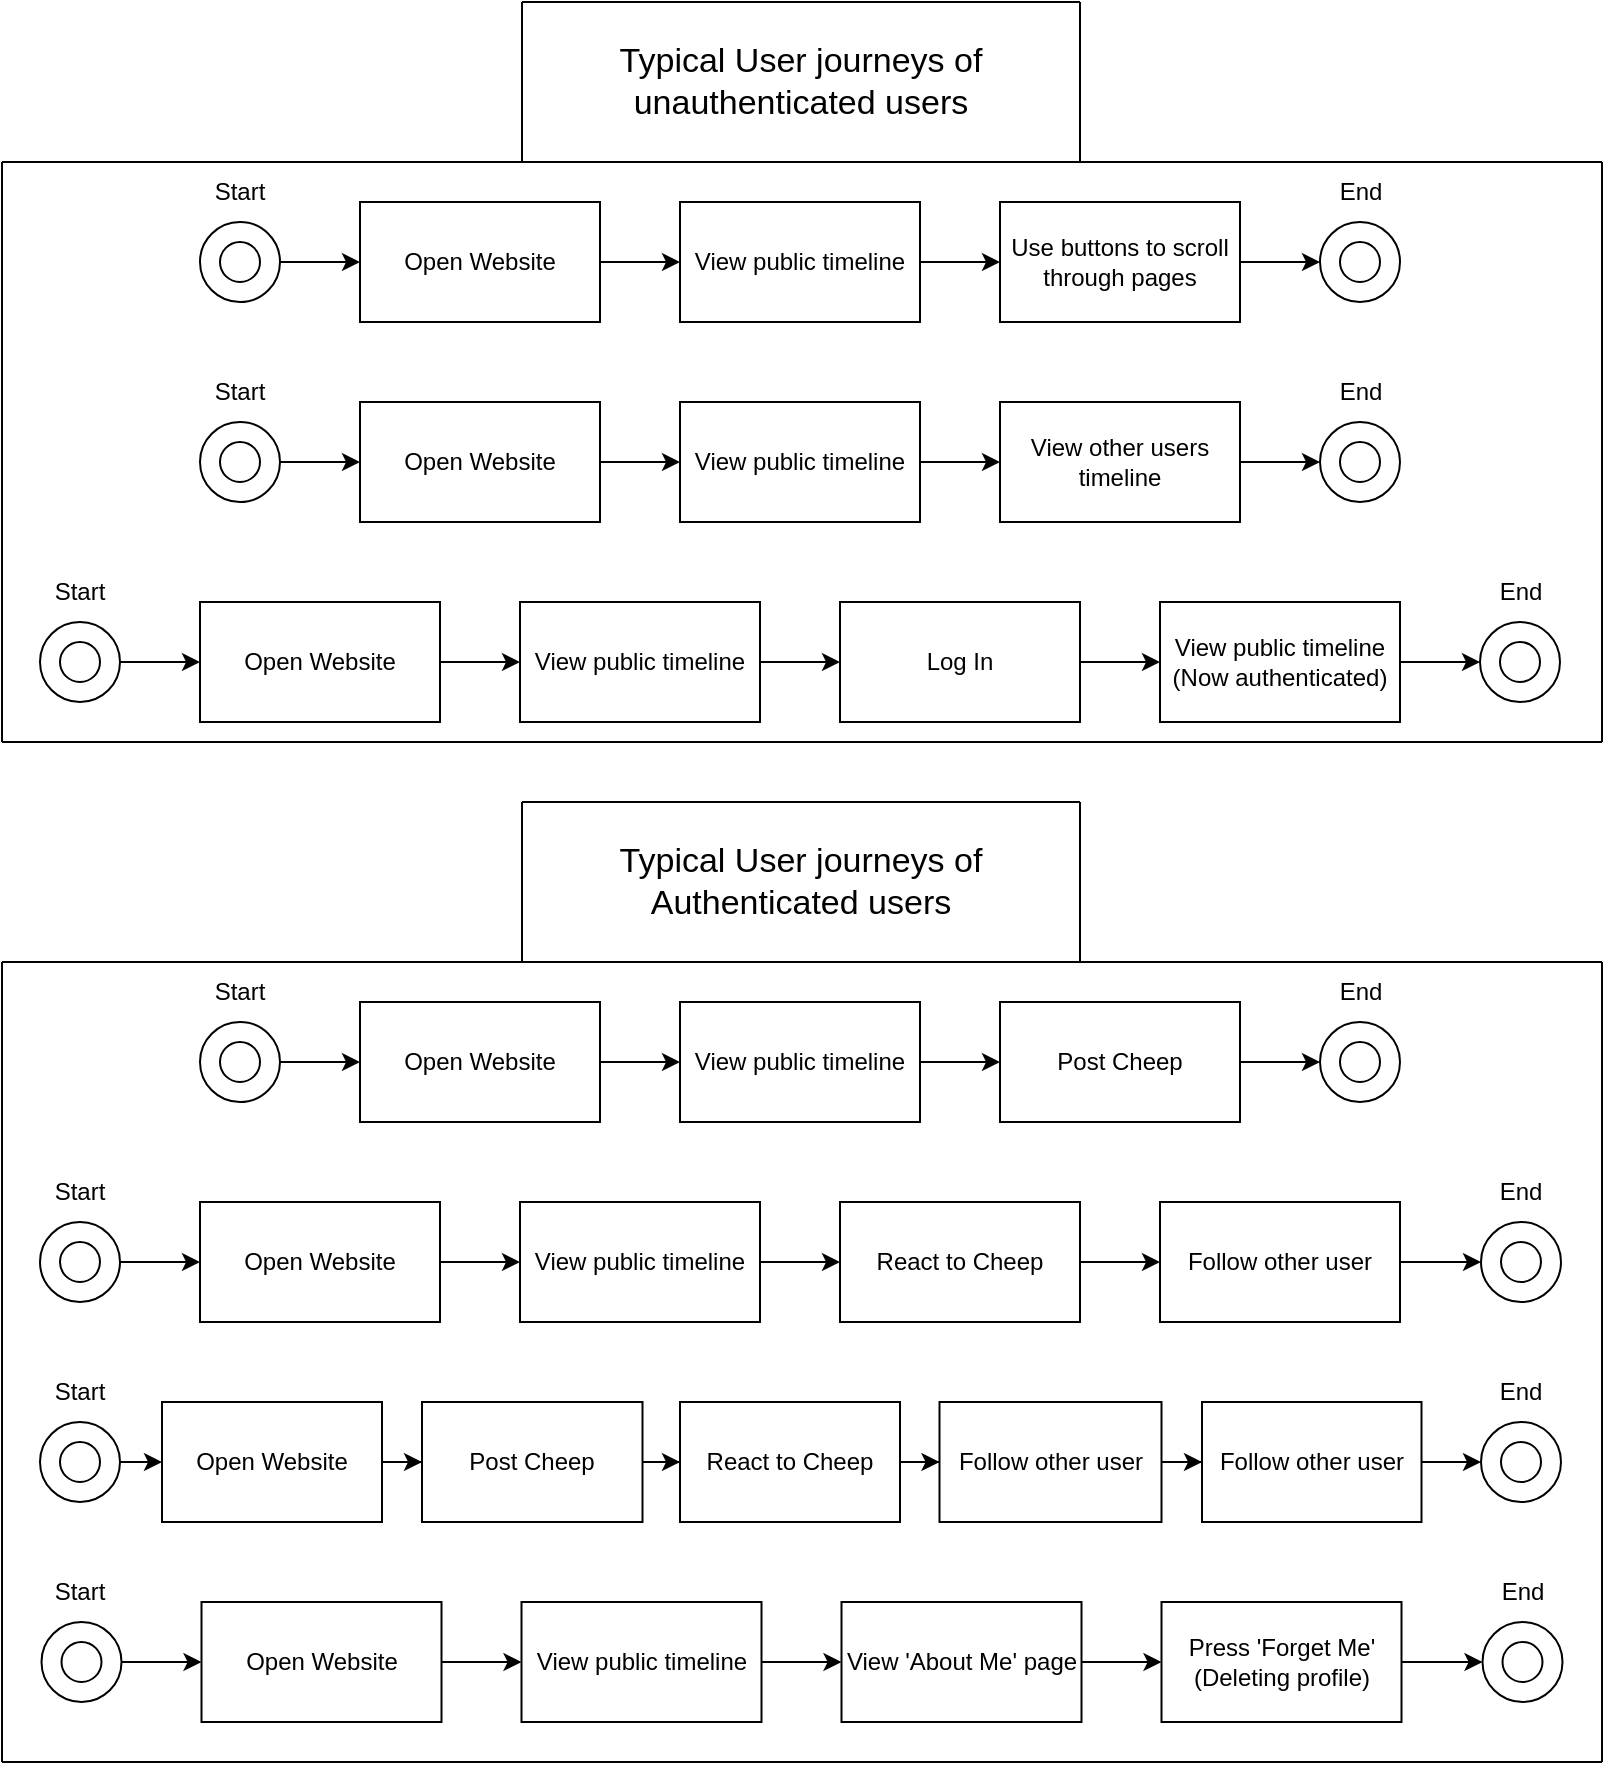 <mxfile version="22.1.11" type="device">
  <diagram name="Side-1" id="FqVeTr-tsVZ-Dn4XAbSK">
    <mxGraphModel dx="1434" dy="738" grid="0" gridSize="10" guides="1" tooltips="1" connect="1" arrows="1" fold="1" page="1" pageScale="1" pageWidth="827" pageHeight="1169" background="#ffffff" math="0" shadow="0">
      <root>
        <mxCell id="0" />
        <mxCell id="1" parent="0" />
        <mxCell id="ghTpwiykco7RXsNXicl3-4" value="" style="edgeStyle=orthogonalEdgeStyle;rounded=0;orthogonalLoop=1;jettySize=auto;html=1;" parent="1" source="ghTpwiykco7RXsNXicl3-1" target="ghTpwiykco7RXsNXicl3-3" edge="1">
          <mxGeometry relative="1" as="geometry" />
        </mxCell>
        <mxCell id="ghTpwiykco7RXsNXicl3-1" value="" style="ellipse;whiteSpace=wrap;html=1;aspect=fixed;" parent="1" vertex="1">
          <mxGeometry x="119" y="150" width="40" height="40" as="geometry" />
        </mxCell>
        <mxCell id="ghTpwiykco7RXsNXicl3-2" value="Start" style="text;html=1;strokeColor=none;fillColor=none;align=center;verticalAlign=middle;whiteSpace=wrap;rounded=0;" parent="1" vertex="1">
          <mxGeometry x="109" y="120" width="60" height="30" as="geometry" />
        </mxCell>
        <mxCell id="ghTpwiykco7RXsNXicl3-6" value="" style="edgeStyle=orthogonalEdgeStyle;rounded=0;orthogonalLoop=1;jettySize=auto;html=1;" parent="1" source="ghTpwiykco7RXsNXicl3-3" target="ghTpwiykco7RXsNXicl3-5" edge="1">
          <mxGeometry relative="1" as="geometry" />
        </mxCell>
        <mxCell id="ghTpwiykco7RXsNXicl3-3" value="Open Website" style="whiteSpace=wrap;html=1;" parent="1" vertex="1">
          <mxGeometry x="199" y="140" width="120" height="60" as="geometry" />
        </mxCell>
        <mxCell id="ghTpwiykco7RXsNXicl3-8" value="" style="edgeStyle=orthogonalEdgeStyle;rounded=0;orthogonalLoop=1;jettySize=auto;html=1;" parent="1" source="ghTpwiykco7RXsNXicl3-5" target="ghTpwiykco7RXsNXicl3-7" edge="1">
          <mxGeometry relative="1" as="geometry" />
        </mxCell>
        <mxCell id="ghTpwiykco7RXsNXicl3-5" value="View public timeline" style="whiteSpace=wrap;html=1;" parent="1" vertex="1">
          <mxGeometry x="359" y="140" width="120" height="60" as="geometry" />
        </mxCell>
        <mxCell id="ghTpwiykco7RXsNXicl3-10" value="" style="edgeStyle=orthogonalEdgeStyle;rounded=0;orthogonalLoop=1;jettySize=auto;html=1;" parent="1" source="ghTpwiykco7RXsNXicl3-7" target="ghTpwiykco7RXsNXicl3-9" edge="1">
          <mxGeometry relative="1" as="geometry" />
        </mxCell>
        <mxCell id="ghTpwiykco7RXsNXicl3-7" value="Use buttons to scroll through pages" style="whiteSpace=wrap;html=1;" parent="1" vertex="1">
          <mxGeometry x="519" y="140" width="120" height="60" as="geometry" />
        </mxCell>
        <mxCell id="ghTpwiykco7RXsNXicl3-9" value="" style="ellipse;whiteSpace=wrap;html=1;" parent="1" vertex="1">
          <mxGeometry x="679" y="150" width="40" height="40" as="geometry" />
        </mxCell>
        <mxCell id="ghTpwiykco7RXsNXicl3-11" value="End" style="text;html=1;align=center;verticalAlign=middle;resizable=0;points=[];autosize=1;strokeColor=none;fillColor=none;" parent="1" vertex="1">
          <mxGeometry x="679" y="120" width="40" height="30" as="geometry" />
        </mxCell>
        <mxCell id="ghTpwiykco7RXsNXicl3-12" value="" style="ellipse;whiteSpace=wrap;html=1;aspect=fixed;" parent="1" vertex="1">
          <mxGeometry x="129" y="160" width="20" height="20" as="geometry" />
        </mxCell>
        <mxCell id="ghTpwiykco7RXsNXicl3-13" value="" style="ellipse;whiteSpace=wrap;html=1;aspect=fixed;" parent="1" vertex="1">
          <mxGeometry x="689" y="160" width="20" height="20" as="geometry" />
        </mxCell>
        <mxCell id="ghTpwiykco7RXsNXicl3-14" value="" style="edgeStyle=orthogonalEdgeStyle;rounded=0;orthogonalLoop=1;jettySize=auto;html=1;" parent="1" source="ghTpwiykco7RXsNXicl3-15" target="ghTpwiykco7RXsNXicl3-18" edge="1">
          <mxGeometry relative="1" as="geometry" />
        </mxCell>
        <mxCell id="ghTpwiykco7RXsNXicl3-15" value="" style="ellipse;whiteSpace=wrap;html=1;aspect=fixed;" parent="1" vertex="1">
          <mxGeometry x="119" y="250" width="40" height="40" as="geometry" />
        </mxCell>
        <mxCell id="ghTpwiykco7RXsNXicl3-16" value="Start" style="text;html=1;strokeColor=none;fillColor=none;align=center;verticalAlign=middle;whiteSpace=wrap;rounded=0;" parent="1" vertex="1">
          <mxGeometry x="109" y="220" width="60" height="30" as="geometry" />
        </mxCell>
        <mxCell id="ghTpwiykco7RXsNXicl3-17" value="" style="edgeStyle=orthogonalEdgeStyle;rounded=0;orthogonalLoop=1;jettySize=auto;html=1;" parent="1" source="ghTpwiykco7RXsNXicl3-18" target="ghTpwiykco7RXsNXicl3-20" edge="1">
          <mxGeometry relative="1" as="geometry" />
        </mxCell>
        <mxCell id="ghTpwiykco7RXsNXicl3-18" value="Open Website" style="whiteSpace=wrap;html=1;" parent="1" vertex="1">
          <mxGeometry x="199" y="240" width="120" height="60" as="geometry" />
        </mxCell>
        <mxCell id="ghTpwiykco7RXsNXicl3-19" value="" style="edgeStyle=orthogonalEdgeStyle;rounded=0;orthogonalLoop=1;jettySize=auto;html=1;" parent="1" source="ghTpwiykco7RXsNXicl3-20" target="ghTpwiykco7RXsNXicl3-22" edge="1">
          <mxGeometry relative="1" as="geometry" />
        </mxCell>
        <mxCell id="ghTpwiykco7RXsNXicl3-20" value="View public timeline" style="whiteSpace=wrap;html=1;" parent="1" vertex="1">
          <mxGeometry x="359" y="240" width="120" height="60" as="geometry" />
        </mxCell>
        <mxCell id="ghTpwiykco7RXsNXicl3-21" value="" style="edgeStyle=orthogonalEdgeStyle;rounded=0;orthogonalLoop=1;jettySize=auto;html=1;" parent="1" source="ghTpwiykco7RXsNXicl3-22" target="ghTpwiykco7RXsNXicl3-23" edge="1">
          <mxGeometry relative="1" as="geometry" />
        </mxCell>
        <mxCell id="ghTpwiykco7RXsNXicl3-22" value="View other users timeline" style="whiteSpace=wrap;html=1;" parent="1" vertex="1">
          <mxGeometry x="519" y="240" width="120" height="60" as="geometry" />
        </mxCell>
        <mxCell id="ghTpwiykco7RXsNXicl3-23" value="" style="ellipse;whiteSpace=wrap;html=1;" parent="1" vertex="1">
          <mxGeometry x="679" y="250" width="40" height="40" as="geometry" />
        </mxCell>
        <mxCell id="ghTpwiykco7RXsNXicl3-24" value="End" style="text;html=1;align=center;verticalAlign=middle;resizable=0;points=[];autosize=1;strokeColor=none;fillColor=none;" parent="1" vertex="1">
          <mxGeometry x="679" y="220" width="40" height="30" as="geometry" />
        </mxCell>
        <mxCell id="ghTpwiykco7RXsNXicl3-25" value="" style="ellipse;whiteSpace=wrap;html=1;aspect=fixed;" parent="1" vertex="1">
          <mxGeometry x="129" y="260" width="20" height="20" as="geometry" />
        </mxCell>
        <mxCell id="ghTpwiykco7RXsNXicl3-26" value="" style="ellipse;whiteSpace=wrap;html=1;aspect=fixed;" parent="1" vertex="1">
          <mxGeometry x="689" y="260" width="20" height="20" as="geometry" />
        </mxCell>
        <mxCell id="ghTpwiykco7RXsNXicl3-27" value="" style="edgeStyle=orthogonalEdgeStyle;rounded=0;orthogonalLoop=1;jettySize=auto;html=1;" parent="1" source="ghTpwiykco7RXsNXicl3-28" target="ghTpwiykco7RXsNXicl3-31" edge="1">
          <mxGeometry relative="1" as="geometry" />
        </mxCell>
        <mxCell id="ghTpwiykco7RXsNXicl3-28" value="" style="ellipse;whiteSpace=wrap;html=1;aspect=fixed;" parent="1" vertex="1">
          <mxGeometry x="39" y="350" width="40" height="40" as="geometry" />
        </mxCell>
        <mxCell id="ghTpwiykco7RXsNXicl3-29" value="Start" style="text;html=1;strokeColor=none;fillColor=none;align=center;verticalAlign=middle;whiteSpace=wrap;rounded=0;" parent="1" vertex="1">
          <mxGeometry x="29" y="320" width="60" height="30" as="geometry" />
        </mxCell>
        <mxCell id="ghTpwiykco7RXsNXicl3-30" value="" style="edgeStyle=orthogonalEdgeStyle;rounded=0;orthogonalLoop=1;jettySize=auto;html=1;" parent="1" source="ghTpwiykco7RXsNXicl3-31" target="ghTpwiykco7RXsNXicl3-33" edge="1">
          <mxGeometry relative="1" as="geometry" />
        </mxCell>
        <mxCell id="ghTpwiykco7RXsNXicl3-31" value="Open Website" style="whiteSpace=wrap;html=1;" parent="1" vertex="1">
          <mxGeometry x="119" y="340" width="120" height="60" as="geometry" />
        </mxCell>
        <mxCell id="ghTpwiykco7RXsNXicl3-43" value="" style="edgeStyle=orthogonalEdgeStyle;rounded=0;orthogonalLoop=1;jettySize=auto;html=1;" parent="1" source="ghTpwiykco7RXsNXicl3-33" target="ghTpwiykco7RXsNXicl3-42" edge="1">
          <mxGeometry relative="1" as="geometry" />
        </mxCell>
        <mxCell id="ghTpwiykco7RXsNXicl3-33" value="View public timeline" style="whiteSpace=wrap;html=1;" parent="1" vertex="1">
          <mxGeometry x="279" y="340" width="120" height="60" as="geometry" />
        </mxCell>
        <mxCell id="ghTpwiykco7RXsNXicl3-34" value="" style="edgeStyle=orthogonalEdgeStyle;rounded=0;orthogonalLoop=1;jettySize=auto;html=1;" parent="1" source="ghTpwiykco7RXsNXicl3-35" target="ghTpwiykco7RXsNXicl3-36" edge="1">
          <mxGeometry relative="1" as="geometry" />
        </mxCell>
        <mxCell id="ghTpwiykco7RXsNXicl3-35" value="View public timeline&lt;br&gt;(Now authenticated)" style="whiteSpace=wrap;html=1;" parent="1" vertex="1">
          <mxGeometry x="599" y="340" width="120" height="60" as="geometry" />
        </mxCell>
        <mxCell id="ghTpwiykco7RXsNXicl3-36" value="" style="ellipse;whiteSpace=wrap;html=1;" parent="1" vertex="1">
          <mxGeometry x="759" y="350" width="40" height="40" as="geometry" />
        </mxCell>
        <mxCell id="ghTpwiykco7RXsNXicl3-37" value="End" style="text;html=1;align=center;verticalAlign=middle;resizable=0;points=[];autosize=1;strokeColor=none;fillColor=none;" parent="1" vertex="1">
          <mxGeometry x="759" y="320" width="40" height="30" as="geometry" />
        </mxCell>
        <mxCell id="ghTpwiykco7RXsNXicl3-38" value="" style="ellipse;whiteSpace=wrap;html=1;aspect=fixed;" parent="1" vertex="1">
          <mxGeometry x="49" y="360" width="20" height="20" as="geometry" />
        </mxCell>
        <mxCell id="ghTpwiykco7RXsNXicl3-39" value="" style="ellipse;whiteSpace=wrap;html=1;aspect=fixed;" parent="1" vertex="1">
          <mxGeometry x="769" y="360" width="20" height="20" as="geometry" />
        </mxCell>
        <mxCell id="ghTpwiykco7RXsNXicl3-44" value="" style="edgeStyle=orthogonalEdgeStyle;rounded=0;orthogonalLoop=1;jettySize=auto;html=1;" parent="1" source="ghTpwiykco7RXsNXicl3-42" target="ghTpwiykco7RXsNXicl3-35" edge="1">
          <mxGeometry relative="1" as="geometry" />
        </mxCell>
        <mxCell id="ghTpwiykco7RXsNXicl3-42" value="Log In" style="whiteSpace=wrap;html=1;" parent="1" vertex="1">
          <mxGeometry x="439" y="340" width="120" height="60" as="geometry" />
        </mxCell>
        <mxCell id="ghTpwiykco7RXsNXicl3-45" value="&lt;font style=&quot;font-size: 17px;&quot;&gt;Typical User journeys of unauthenticated users&lt;/font&gt;" style="text;html=1;strokeColor=none;fillColor=none;align=center;verticalAlign=middle;whiteSpace=wrap;rounded=0;" parent="1" vertex="1">
          <mxGeometry x="280" y="40" width="279" height="80" as="geometry" />
        </mxCell>
        <mxCell id="ghTpwiykco7RXsNXicl3-46" value="" style="endArrow=none;html=1;rounded=0;" parent="1" edge="1">
          <mxGeometry width="50" height="50" relative="1" as="geometry">
            <mxPoint x="20" y="120" as="sourcePoint" />
            <mxPoint x="820" y="120" as="targetPoint" />
          </mxGeometry>
        </mxCell>
        <mxCell id="ghTpwiykco7RXsNXicl3-47" value="" style="endArrow=none;html=1;rounded=0;" parent="1" edge="1">
          <mxGeometry width="50" height="50" relative="1" as="geometry">
            <mxPoint x="20" y="120" as="sourcePoint" />
            <mxPoint x="20" y="410" as="targetPoint" />
          </mxGeometry>
        </mxCell>
        <mxCell id="ghTpwiykco7RXsNXicl3-48" value="" style="endArrow=none;html=1;rounded=0;" parent="1" edge="1">
          <mxGeometry width="50" height="50" relative="1" as="geometry">
            <mxPoint x="20" y="410" as="sourcePoint" />
            <mxPoint x="820" y="410" as="targetPoint" />
          </mxGeometry>
        </mxCell>
        <mxCell id="ghTpwiykco7RXsNXicl3-49" value="" style="endArrow=none;html=1;rounded=0;" parent="1" edge="1">
          <mxGeometry width="50" height="50" relative="1" as="geometry">
            <mxPoint x="820" y="120" as="sourcePoint" />
            <mxPoint x="820" y="410" as="targetPoint" />
          </mxGeometry>
        </mxCell>
        <mxCell id="ghTpwiykco7RXsNXicl3-50" value="" style="endArrow=none;html=1;rounded=0;entryX=0;entryY=0;entryDx=0;entryDy=0;" parent="1" target="ghTpwiykco7RXsNXicl3-45" edge="1">
          <mxGeometry width="50" height="50" relative="1" as="geometry">
            <mxPoint x="280" y="120" as="sourcePoint" />
            <mxPoint x="440" y="310" as="targetPoint" />
          </mxGeometry>
        </mxCell>
        <mxCell id="ghTpwiykco7RXsNXicl3-51" value="" style="endArrow=none;html=1;rounded=0;entryX=1;entryY=0;entryDx=0;entryDy=0;" parent="1" target="ghTpwiykco7RXsNXicl3-45" edge="1">
          <mxGeometry width="50" height="50" relative="1" as="geometry">
            <mxPoint x="280" y="40" as="sourcePoint" />
            <mxPoint x="440" y="310" as="targetPoint" />
          </mxGeometry>
        </mxCell>
        <mxCell id="ghTpwiykco7RXsNXicl3-52" value="" style="endArrow=none;html=1;rounded=0;" parent="1" edge="1">
          <mxGeometry width="50" height="50" relative="1" as="geometry">
            <mxPoint x="559" y="40" as="sourcePoint" />
            <mxPoint x="559" y="120" as="targetPoint" />
          </mxGeometry>
        </mxCell>
        <mxCell id="ghTpwiykco7RXsNXicl3-53" value="" style="edgeStyle=orthogonalEdgeStyle;rounded=0;orthogonalLoop=1;jettySize=auto;html=1;" parent="1" source="ghTpwiykco7RXsNXicl3-54" target="ghTpwiykco7RXsNXicl3-56" edge="1">
          <mxGeometry relative="1" as="geometry" />
        </mxCell>
        <mxCell id="ghTpwiykco7RXsNXicl3-54" value="" style="ellipse;whiteSpace=wrap;html=1;aspect=fixed;" parent="1" vertex="1">
          <mxGeometry x="119" y="550" width="40" height="40" as="geometry" />
        </mxCell>
        <mxCell id="ghTpwiykco7RXsNXicl3-55" value="" style="edgeStyle=orthogonalEdgeStyle;rounded=0;orthogonalLoop=1;jettySize=auto;html=1;" parent="1" source="ghTpwiykco7RXsNXicl3-56" target="ghTpwiykco7RXsNXicl3-58" edge="1">
          <mxGeometry relative="1" as="geometry" />
        </mxCell>
        <mxCell id="ghTpwiykco7RXsNXicl3-56" value="Open Website" style="whiteSpace=wrap;html=1;" parent="1" vertex="1">
          <mxGeometry x="199" y="540" width="120" height="60" as="geometry" />
        </mxCell>
        <mxCell id="ghTpwiykco7RXsNXicl3-57" value="" style="edgeStyle=orthogonalEdgeStyle;rounded=0;orthogonalLoop=1;jettySize=auto;html=1;" parent="1" source="ghTpwiykco7RXsNXicl3-58" target="ghTpwiykco7RXsNXicl3-60" edge="1">
          <mxGeometry relative="1" as="geometry" />
        </mxCell>
        <mxCell id="ghTpwiykco7RXsNXicl3-58" value="View public timeline" style="whiteSpace=wrap;html=1;" parent="1" vertex="1">
          <mxGeometry x="359" y="540" width="120" height="60" as="geometry" />
        </mxCell>
        <mxCell id="ghTpwiykco7RXsNXicl3-59" value="" style="edgeStyle=orthogonalEdgeStyle;rounded=0;orthogonalLoop=1;jettySize=auto;html=1;" parent="1" source="ghTpwiykco7RXsNXicl3-60" target="ghTpwiykco7RXsNXicl3-61" edge="1">
          <mxGeometry relative="1" as="geometry" />
        </mxCell>
        <mxCell id="ghTpwiykco7RXsNXicl3-60" value="Post Cheep" style="whiteSpace=wrap;html=1;" parent="1" vertex="1">
          <mxGeometry x="519" y="540" width="120" height="60" as="geometry" />
        </mxCell>
        <mxCell id="ghTpwiykco7RXsNXicl3-61" value="" style="ellipse;whiteSpace=wrap;html=1;" parent="1" vertex="1">
          <mxGeometry x="679" y="550" width="40" height="40" as="geometry" />
        </mxCell>
        <mxCell id="ghTpwiykco7RXsNXicl3-62" value="" style="ellipse;whiteSpace=wrap;html=1;aspect=fixed;" parent="1" vertex="1">
          <mxGeometry x="129" y="560" width="20" height="20" as="geometry" />
        </mxCell>
        <mxCell id="ghTpwiykco7RXsNXicl3-63" value="" style="ellipse;whiteSpace=wrap;html=1;aspect=fixed;" parent="1" vertex="1">
          <mxGeometry x="689" y="560" width="20" height="20" as="geometry" />
        </mxCell>
        <mxCell id="ghTpwiykco7RXsNXicl3-64" value="Start" style="text;html=1;strokeColor=none;fillColor=none;align=center;verticalAlign=middle;whiteSpace=wrap;rounded=0;" parent="1" vertex="1">
          <mxGeometry x="109" y="520" width="60" height="30" as="geometry" />
        </mxCell>
        <mxCell id="ghTpwiykco7RXsNXicl3-65" value="End" style="text;html=1;align=center;verticalAlign=middle;resizable=0;points=[];autosize=1;strokeColor=none;fillColor=none;" parent="1" vertex="1">
          <mxGeometry x="679" y="520" width="40" height="30" as="geometry" />
        </mxCell>
        <mxCell id="ghTpwiykco7RXsNXicl3-66" value="&lt;font style=&quot;font-size: 17px;&quot;&gt;Typical User journeys of Authenticated users&lt;/font&gt;" style="text;html=1;strokeColor=none;fillColor=none;align=center;verticalAlign=middle;whiteSpace=wrap;rounded=0;" parent="1" vertex="1">
          <mxGeometry x="280" y="440" width="279" height="80" as="geometry" />
        </mxCell>
        <mxCell id="ghTpwiykco7RXsNXicl3-67" value="" style="endArrow=none;html=1;rounded=0;entryX=0;entryY=0;entryDx=0;entryDy=0;" parent="1" target="ghTpwiykco7RXsNXicl3-66" edge="1">
          <mxGeometry width="50" height="50" relative="1" as="geometry">
            <mxPoint x="280" y="520" as="sourcePoint" />
            <mxPoint x="440" y="710" as="targetPoint" />
          </mxGeometry>
        </mxCell>
        <mxCell id="ghTpwiykco7RXsNXicl3-68" value="" style="endArrow=none;html=1;rounded=0;entryX=1;entryY=0;entryDx=0;entryDy=0;" parent="1" target="ghTpwiykco7RXsNXicl3-66" edge="1">
          <mxGeometry width="50" height="50" relative="1" as="geometry">
            <mxPoint x="280" y="440" as="sourcePoint" />
            <mxPoint x="440" y="710" as="targetPoint" />
          </mxGeometry>
        </mxCell>
        <mxCell id="ghTpwiykco7RXsNXicl3-69" value="" style="endArrow=none;html=1;rounded=0;" parent="1" edge="1">
          <mxGeometry width="50" height="50" relative="1" as="geometry">
            <mxPoint x="559" y="440" as="sourcePoint" />
            <mxPoint x="559" y="520" as="targetPoint" />
          </mxGeometry>
        </mxCell>
        <mxCell id="ghTpwiykco7RXsNXicl3-70" value="" style="endArrow=none;html=1;rounded=0;" parent="1" edge="1">
          <mxGeometry width="50" height="50" relative="1" as="geometry">
            <mxPoint x="20" y="520" as="sourcePoint" />
            <mxPoint x="820" y="520" as="targetPoint" />
          </mxGeometry>
        </mxCell>
        <mxCell id="ghTpwiykco7RXsNXicl3-71" value="" style="endArrow=none;html=1;rounded=0;" parent="1" edge="1">
          <mxGeometry width="50" height="50" relative="1" as="geometry">
            <mxPoint x="20" y="520" as="sourcePoint" />
            <mxPoint x="20" y="920" as="targetPoint" />
          </mxGeometry>
        </mxCell>
        <mxCell id="ghTpwiykco7RXsNXicl3-72" value="" style="endArrow=none;html=1;rounded=0;" parent="1" edge="1">
          <mxGeometry width="50" height="50" relative="1" as="geometry">
            <mxPoint x="820" y="520" as="sourcePoint" />
            <mxPoint x="820" y="920" as="targetPoint" />
          </mxGeometry>
        </mxCell>
        <mxCell id="ghTpwiykco7RXsNXicl3-73" value="" style="edgeStyle=orthogonalEdgeStyle;rounded=0;orthogonalLoop=1;jettySize=auto;html=1;" parent="1" source="ghTpwiykco7RXsNXicl3-74" target="ghTpwiykco7RXsNXicl3-76" edge="1">
          <mxGeometry relative="1" as="geometry" />
        </mxCell>
        <mxCell id="ghTpwiykco7RXsNXicl3-74" value="" style="ellipse;whiteSpace=wrap;html=1;aspect=fixed;" parent="1" vertex="1">
          <mxGeometry x="39" y="650" width="40" height="40" as="geometry" />
        </mxCell>
        <mxCell id="ghTpwiykco7RXsNXicl3-75" value="" style="edgeStyle=orthogonalEdgeStyle;rounded=0;orthogonalLoop=1;jettySize=auto;html=1;" parent="1" source="ghTpwiykco7RXsNXicl3-76" target="ghTpwiykco7RXsNXicl3-78" edge="1">
          <mxGeometry relative="1" as="geometry" />
        </mxCell>
        <mxCell id="ghTpwiykco7RXsNXicl3-76" value="Open Website" style="whiteSpace=wrap;html=1;" parent="1" vertex="1">
          <mxGeometry x="119" y="640" width="120" height="60" as="geometry" />
        </mxCell>
        <mxCell id="ghTpwiykco7RXsNXicl3-77" value="" style="edgeStyle=orthogonalEdgeStyle;rounded=0;orthogonalLoop=1;jettySize=auto;html=1;" parent="1" source="ghTpwiykco7RXsNXicl3-78" target="ghTpwiykco7RXsNXicl3-80" edge="1">
          <mxGeometry relative="1" as="geometry" />
        </mxCell>
        <mxCell id="ghTpwiykco7RXsNXicl3-78" value="View public timeline" style="whiteSpace=wrap;html=1;" parent="1" vertex="1">
          <mxGeometry x="279" y="640" width="120" height="60" as="geometry" />
        </mxCell>
        <mxCell id="ghTpwiykco7RXsNXicl3-90" value="" style="edgeStyle=orthogonalEdgeStyle;rounded=0;orthogonalLoop=1;jettySize=auto;html=1;" parent="1" source="ghTpwiykco7RXsNXicl3-80" target="ghTpwiykco7RXsNXicl3-88" edge="1">
          <mxGeometry relative="1" as="geometry" />
        </mxCell>
        <mxCell id="ghTpwiykco7RXsNXicl3-80" value="React to Cheep" style="whiteSpace=wrap;html=1;" parent="1" vertex="1">
          <mxGeometry x="439" y="640" width="120" height="60" as="geometry" />
        </mxCell>
        <mxCell id="ghTpwiykco7RXsNXicl3-81" value="" style="ellipse;whiteSpace=wrap;html=1;" parent="1" vertex="1">
          <mxGeometry x="759.5" y="650" width="40" height="40" as="geometry" />
        </mxCell>
        <mxCell id="ghTpwiykco7RXsNXicl3-82" value="" style="ellipse;whiteSpace=wrap;html=1;aspect=fixed;" parent="1" vertex="1">
          <mxGeometry x="49" y="660" width="20" height="20" as="geometry" />
        </mxCell>
        <mxCell id="ghTpwiykco7RXsNXicl3-83" value="" style="ellipse;whiteSpace=wrap;html=1;aspect=fixed;" parent="1" vertex="1">
          <mxGeometry x="769.5" y="660" width="20" height="20" as="geometry" />
        </mxCell>
        <mxCell id="ghTpwiykco7RXsNXicl3-84" value="Start" style="text;html=1;strokeColor=none;fillColor=none;align=center;verticalAlign=middle;whiteSpace=wrap;rounded=0;" parent="1" vertex="1">
          <mxGeometry x="28.5" y="620" width="60" height="30" as="geometry" />
        </mxCell>
        <mxCell id="ghTpwiykco7RXsNXicl3-85" value="End" style="text;html=1;align=center;verticalAlign=middle;resizable=0;points=[];autosize=1;strokeColor=none;fillColor=none;" parent="1" vertex="1">
          <mxGeometry x="759" y="620" width="40" height="30" as="geometry" />
        </mxCell>
        <mxCell id="ghTpwiykco7RXsNXicl3-91" value="" style="edgeStyle=orthogonalEdgeStyle;rounded=0;orthogonalLoop=1;jettySize=auto;html=1;entryX=0;entryY=0.5;entryDx=0;entryDy=0;" parent="1" source="ghTpwiykco7RXsNXicl3-88" target="ghTpwiykco7RXsNXicl3-81" edge="1">
          <mxGeometry relative="1" as="geometry" />
        </mxCell>
        <mxCell id="ghTpwiykco7RXsNXicl3-88" value="Follow other user" style="rounded=0;whiteSpace=wrap;html=1;" parent="1" vertex="1">
          <mxGeometry x="599" y="640" width="120" height="60" as="geometry" />
        </mxCell>
        <mxCell id="ghTpwiykco7RXsNXicl3-92" value="" style="edgeStyle=orthogonalEdgeStyle;rounded=0;orthogonalLoop=1;jettySize=auto;html=1;" parent="1" source="ghTpwiykco7RXsNXicl3-93" target="ghTpwiykco7RXsNXicl3-95" edge="1">
          <mxGeometry relative="1" as="geometry" />
        </mxCell>
        <mxCell id="ghTpwiykco7RXsNXicl3-93" value="" style="ellipse;whiteSpace=wrap;html=1;aspect=fixed;" parent="1" vertex="1">
          <mxGeometry x="39.75" y="850" width="40" height="40" as="geometry" />
        </mxCell>
        <mxCell id="ghTpwiykco7RXsNXicl3-94" value="" style="edgeStyle=orthogonalEdgeStyle;rounded=0;orthogonalLoop=1;jettySize=auto;html=1;" parent="1" source="ghTpwiykco7RXsNXicl3-95" target="ghTpwiykco7RXsNXicl3-97" edge="1">
          <mxGeometry relative="1" as="geometry" />
        </mxCell>
        <mxCell id="ghTpwiykco7RXsNXicl3-95" value="Open Website" style="whiteSpace=wrap;html=1;" parent="1" vertex="1">
          <mxGeometry x="119.75" y="840" width="120" height="60" as="geometry" />
        </mxCell>
        <mxCell id="ghTpwiykco7RXsNXicl3-96" value="" style="edgeStyle=orthogonalEdgeStyle;rounded=0;orthogonalLoop=1;jettySize=auto;html=1;" parent="1" source="ghTpwiykco7RXsNXicl3-97" target="ghTpwiykco7RXsNXicl3-99" edge="1">
          <mxGeometry relative="1" as="geometry" />
        </mxCell>
        <mxCell id="ghTpwiykco7RXsNXicl3-97" value="View public timeline" style="whiteSpace=wrap;html=1;" parent="1" vertex="1">
          <mxGeometry x="279.75" y="840" width="120" height="60" as="geometry" />
        </mxCell>
        <mxCell id="ghTpwiykco7RXsNXicl3-98" value="" style="edgeStyle=orthogonalEdgeStyle;rounded=0;orthogonalLoop=1;jettySize=auto;html=1;" parent="1" source="ghTpwiykco7RXsNXicl3-99" target="ghTpwiykco7RXsNXicl3-106" edge="1">
          <mxGeometry relative="1" as="geometry" />
        </mxCell>
        <mxCell id="ghTpwiykco7RXsNXicl3-99" value="View &#39;About Me&#39; page" style="whiteSpace=wrap;html=1;" parent="1" vertex="1">
          <mxGeometry x="439.75" y="840" width="120" height="60" as="geometry" />
        </mxCell>
        <mxCell id="ghTpwiykco7RXsNXicl3-100" value="" style="ellipse;whiteSpace=wrap;html=1;" parent="1" vertex="1">
          <mxGeometry x="760.25" y="850" width="40" height="40" as="geometry" />
        </mxCell>
        <mxCell id="ghTpwiykco7RXsNXicl3-101" value="" style="ellipse;whiteSpace=wrap;html=1;aspect=fixed;" parent="1" vertex="1">
          <mxGeometry x="49.75" y="860" width="20" height="20" as="geometry" />
        </mxCell>
        <mxCell id="ghTpwiykco7RXsNXicl3-102" value="" style="ellipse;whiteSpace=wrap;html=1;aspect=fixed;" parent="1" vertex="1">
          <mxGeometry x="770.25" y="860" width="20" height="20" as="geometry" />
        </mxCell>
        <mxCell id="ghTpwiykco7RXsNXicl3-103" value="Start" style="text;html=1;strokeColor=none;fillColor=none;align=center;verticalAlign=middle;whiteSpace=wrap;rounded=0;" parent="1" vertex="1">
          <mxGeometry x="29" y="820" width="60" height="30" as="geometry" />
        </mxCell>
        <mxCell id="ghTpwiykco7RXsNXicl3-104" value="End" style="text;html=1;align=center;verticalAlign=middle;resizable=0;points=[];autosize=1;strokeColor=none;fillColor=none;" parent="1" vertex="1">
          <mxGeometry x="759.75" y="820" width="40" height="30" as="geometry" />
        </mxCell>
        <mxCell id="ghTpwiykco7RXsNXicl3-105" value="" style="edgeStyle=orthogonalEdgeStyle;rounded=0;orthogonalLoop=1;jettySize=auto;html=1;entryX=0;entryY=0.5;entryDx=0;entryDy=0;" parent="1" source="ghTpwiykco7RXsNXicl3-106" target="ghTpwiykco7RXsNXicl3-100" edge="1">
          <mxGeometry relative="1" as="geometry" />
        </mxCell>
        <mxCell id="ghTpwiykco7RXsNXicl3-106" value="Press &#39;Forget Me&#39;&lt;br&gt;(Deleting profile)" style="rounded=0;whiteSpace=wrap;html=1;" parent="1" vertex="1">
          <mxGeometry x="599.75" y="840" width="120" height="60" as="geometry" />
        </mxCell>
        <mxCell id="ghTpwiykco7RXsNXicl3-107" value="" style="edgeStyle=orthogonalEdgeStyle;rounded=0;orthogonalLoop=1;jettySize=auto;html=1;" parent="1" source="ghTpwiykco7RXsNXicl3-108" target="ghTpwiykco7RXsNXicl3-110" edge="1">
          <mxGeometry relative="1" as="geometry" />
        </mxCell>
        <mxCell id="ghTpwiykco7RXsNXicl3-108" value="" style="ellipse;whiteSpace=wrap;html=1;aspect=fixed;" parent="1" vertex="1">
          <mxGeometry x="39" y="750" width="40" height="40" as="geometry" />
        </mxCell>
        <mxCell id="ghTpwiykco7RXsNXicl3-109" value="" style="edgeStyle=orthogonalEdgeStyle;rounded=0;orthogonalLoop=1;jettySize=auto;html=1;" parent="1" source="ghTpwiykco7RXsNXicl3-110" target="ghTpwiykco7RXsNXicl3-112" edge="1">
          <mxGeometry relative="1" as="geometry" />
        </mxCell>
        <mxCell id="ghTpwiykco7RXsNXicl3-110" value="Open Website" style="whiteSpace=wrap;html=1;" parent="1" vertex="1">
          <mxGeometry x="100" y="740" width="110" height="60" as="geometry" />
        </mxCell>
        <mxCell id="ghTpwiykco7RXsNXicl3-111" value="" style="edgeStyle=orthogonalEdgeStyle;rounded=0;orthogonalLoop=1;jettySize=auto;html=1;" parent="1" source="ghTpwiykco7RXsNXicl3-112" target="ghTpwiykco7RXsNXicl3-114" edge="1">
          <mxGeometry relative="1" as="geometry" />
        </mxCell>
        <mxCell id="ghTpwiykco7RXsNXicl3-112" value="Post Cheep" style="whiteSpace=wrap;html=1;" parent="1" vertex="1">
          <mxGeometry x="230" y="740" width="110.25" height="60" as="geometry" />
        </mxCell>
        <mxCell id="ghTpwiykco7RXsNXicl3-113" value="" style="edgeStyle=orthogonalEdgeStyle;rounded=0;orthogonalLoop=1;jettySize=auto;html=1;" parent="1" source="ghTpwiykco7RXsNXicl3-114" target="ghTpwiykco7RXsNXicl3-121" edge="1">
          <mxGeometry relative="1" as="geometry" />
        </mxCell>
        <mxCell id="ghTpwiykco7RXsNXicl3-114" value="React to Cheep" style="whiteSpace=wrap;html=1;" parent="1" vertex="1">
          <mxGeometry x="359" y="740" width="110" height="60" as="geometry" />
        </mxCell>
        <mxCell id="ghTpwiykco7RXsNXicl3-115" value="" style="ellipse;whiteSpace=wrap;html=1;" parent="1" vertex="1">
          <mxGeometry x="759.5" y="750" width="40" height="40" as="geometry" />
        </mxCell>
        <mxCell id="ghTpwiykco7RXsNXicl3-116" value="" style="ellipse;whiteSpace=wrap;html=1;aspect=fixed;" parent="1" vertex="1">
          <mxGeometry x="49" y="760" width="20" height="20" as="geometry" />
        </mxCell>
        <mxCell id="ghTpwiykco7RXsNXicl3-117" value="" style="ellipse;whiteSpace=wrap;html=1;aspect=fixed;" parent="1" vertex="1">
          <mxGeometry x="769.5" y="760" width="20" height="20" as="geometry" />
        </mxCell>
        <mxCell id="ghTpwiykco7RXsNXicl3-118" value="Start" style="text;html=1;strokeColor=none;fillColor=none;align=center;verticalAlign=middle;whiteSpace=wrap;rounded=0;" parent="1" vertex="1">
          <mxGeometry x="28.5" y="720" width="60" height="30" as="geometry" />
        </mxCell>
        <mxCell id="ghTpwiykco7RXsNXicl3-119" value="End" style="text;html=1;align=center;verticalAlign=middle;resizable=0;points=[];autosize=1;strokeColor=none;fillColor=none;" parent="1" vertex="1">
          <mxGeometry x="759" y="720" width="40" height="30" as="geometry" />
        </mxCell>
        <mxCell id="ghTpwiykco7RXsNXicl3-123" value="" style="edgeStyle=orthogonalEdgeStyle;rounded=0;orthogonalLoop=1;jettySize=auto;html=1;" parent="1" source="ghTpwiykco7RXsNXicl3-121" target="ghTpwiykco7RXsNXicl3-122" edge="1">
          <mxGeometry relative="1" as="geometry" />
        </mxCell>
        <mxCell id="ghTpwiykco7RXsNXicl3-121" value="Follow other user" style="rounded=0;whiteSpace=wrap;html=1;" parent="1" vertex="1">
          <mxGeometry x="488.75" y="740" width="111" height="60" as="geometry" />
        </mxCell>
        <mxCell id="ghTpwiykco7RXsNXicl3-124" value="" style="edgeStyle=orthogonalEdgeStyle;rounded=0;orthogonalLoop=1;jettySize=auto;html=1;entryX=0;entryY=0.5;entryDx=0;entryDy=0;" parent="1" source="ghTpwiykco7RXsNXicl3-122" target="ghTpwiykco7RXsNXicl3-115" edge="1">
          <mxGeometry relative="1" as="geometry" />
        </mxCell>
        <mxCell id="ghTpwiykco7RXsNXicl3-122" value="Follow other user" style="rounded=0;whiteSpace=wrap;html=1;" parent="1" vertex="1">
          <mxGeometry x="620" y="740" width="109.75" height="60" as="geometry" />
        </mxCell>
        <mxCell id="ghTpwiykco7RXsNXicl3-125" value="" style="endArrow=none;html=1;rounded=0;" parent="1" edge="1">
          <mxGeometry width="50" height="50" relative="1" as="geometry">
            <mxPoint x="20" y="920" as="sourcePoint" />
            <mxPoint x="820" y="920" as="targetPoint" />
          </mxGeometry>
        </mxCell>
      </root>
    </mxGraphModel>
  </diagram>
</mxfile>
